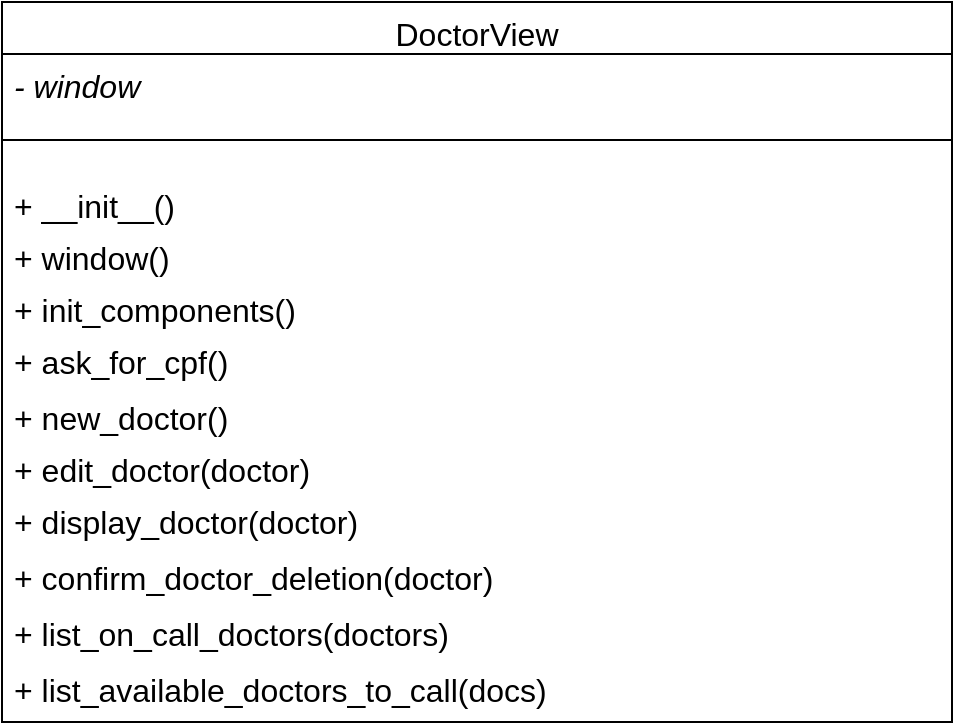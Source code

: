 <mxfile version="14.9.7" type="github">
  <diagram id="C5RBs43oDa-KdzZeNtuy" name="Page-1">
    <mxGraphModel dx="1506" dy="821" grid="1" gridSize="10" guides="1" tooltips="1" connect="1" arrows="1" fold="1" page="1" pageScale="1" pageWidth="827" pageHeight="1169" math="0" shadow="0">
      <root>
        <mxCell id="WIyWlLk6GJQsqaUBKTNV-0" />
        <mxCell id="WIyWlLk6GJQsqaUBKTNV-1" parent="WIyWlLk6GJQsqaUBKTNV-0" />
        <mxCell id="V5P6s9HE1HVIExDW1Fqc-0" value="DoctorView" style="swimlane;fontStyle=0;align=center;verticalAlign=top;childLayout=stackLayout;horizontal=1;startSize=26;horizontalStack=0;resizeParent=1;resizeLast=0;collapsible=1;marginBottom=0;rounded=0;shadow=0;strokeWidth=1;fontSize=16;" vertex="1" parent="WIyWlLk6GJQsqaUBKTNV-1">
          <mxGeometry x="160" y="80" width="475" height="360" as="geometry">
            <mxRectangle x="130" y="380" width="160" height="26" as="alternateBounds" />
          </mxGeometry>
        </mxCell>
        <mxCell id="V5P6s9HE1HVIExDW1Fqc-1" value="- window" style="text;align=left;verticalAlign=top;spacingLeft=4;spacingRight=4;overflow=hidden;rotatable=0;points=[[0,0.5],[1,0.5]];portConstraint=eastwest;fontSize=16;fontStyle=2" vertex="1" parent="V5P6s9HE1HVIExDW1Fqc-0">
          <mxGeometry y="26" width="475" height="26" as="geometry" />
        </mxCell>
        <mxCell id="V5P6s9HE1HVIExDW1Fqc-2" value="" style="line;html=1;strokeWidth=1;align=left;verticalAlign=middle;spacingTop=-1;spacingLeft=3;spacingRight=3;rotatable=0;labelPosition=right;points=[];portConstraint=eastwest;fontSize=16;" vertex="1" parent="V5P6s9HE1HVIExDW1Fqc-0">
          <mxGeometry y="52" width="475" height="34" as="geometry" />
        </mxCell>
        <mxCell id="V5P6s9HE1HVIExDW1Fqc-3" value="+ __init__()" style="text;align=left;verticalAlign=top;spacingLeft=4;spacingRight=4;overflow=hidden;rotatable=0;points=[[0,0.5],[1,0.5]];portConstraint=eastwest;fontSize=16;" vertex="1" parent="V5P6s9HE1HVIExDW1Fqc-0">
          <mxGeometry y="86" width="475" height="26" as="geometry" />
        </mxCell>
        <mxCell id="V5P6s9HE1HVIExDW1Fqc-4" value="+ window()" style="text;align=left;verticalAlign=top;spacingLeft=4;spacingRight=4;overflow=hidden;rotatable=0;points=[[0,0.5],[1,0.5]];portConstraint=eastwest;fontSize=16;" vertex="1" parent="V5P6s9HE1HVIExDW1Fqc-0">
          <mxGeometry y="112" width="475" height="26" as="geometry" />
        </mxCell>
        <mxCell id="V5P6s9HE1HVIExDW1Fqc-5" value="+ init_components()" style="text;align=left;verticalAlign=top;spacingLeft=4;spacingRight=4;overflow=hidden;rotatable=0;points=[[0,0.5],[1,0.5]];portConstraint=eastwest;fontSize=16;" vertex="1" parent="V5P6s9HE1HVIExDW1Fqc-0">
          <mxGeometry y="138" width="475" height="26" as="geometry" />
        </mxCell>
        <mxCell id="V5P6s9HE1HVIExDW1Fqc-6" value="+ ask_for_cpf()" style="text;align=left;verticalAlign=top;spacingLeft=4;spacingRight=4;overflow=hidden;rotatable=0;points=[[0,0.5],[1,0.5]];portConstraint=eastwest;fontSize=16;" vertex="1" parent="V5P6s9HE1HVIExDW1Fqc-0">
          <mxGeometry y="164" width="475" height="28" as="geometry" />
        </mxCell>
        <mxCell id="V5P6s9HE1HVIExDW1Fqc-7" value="+ new_doctor()" style="text;align=left;verticalAlign=top;spacingLeft=4;spacingRight=4;overflow=hidden;rotatable=0;points=[[0,0.5],[1,0.5]];portConstraint=eastwest;fontSize=16;" vertex="1" parent="V5P6s9HE1HVIExDW1Fqc-0">
          <mxGeometry y="192" width="475" height="26" as="geometry" />
        </mxCell>
        <mxCell id="V5P6s9HE1HVIExDW1Fqc-8" value="+ edit_doctor(doctor)" style="text;align=left;verticalAlign=top;spacingLeft=4;spacingRight=4;overflow=hidden;rotatable=0;points=[[0,0.5],[1,0.5]];portConstraint=eastwest;fontSize=16;" vertex="1" parent="V5P6s9HE1HVIExDW1Fqc-0">
          <mxGeometry y="218" width="475" height="26" as="geometry" />
        </mxCell>
        <mxCell id="V5P6s9HE1HVIExDW1Fqc-9" value="+ display_doctor(doctor)" style="text;align=left;verticalAlign=top;spacingLeft=4;spacingRight=4;overflow=hidden;rotatable=0;points=[[0,0.5],[1,0.5]];portConstraint=eastwest;fontSize=16;" vertex="1" parent="V5P6s9HE1HVIExDW1Fqc-0">
          <mxGeometry y="244" width="475" height="28" as="geometry" />
        </mxCell>
        <mxCell id="V5P6s9HE1HVIExDW1Fqc-10" value="+ confirm_doctor_deletion(doctor)" style="text;align=left;verticalAlign=top;spacingLeft=4;spacingRight=4;overflow=hidden;rotatable=0;points=[[0,0.5],[1,0.5]];portConstraint=eastwest;fontSize=16;" vertex="1" parent="V5P6s9HE1HVIExDW1Fqc-0">
          <mxGeometry y="272" width="475" height="28" as="geometry" />
        </mxCell>
        <mxCell id="V5P6s9HE1HVIExDW1Fqc-11" value="+ list_on_call_doctors(doctors)" style="text;align=left;verticalAlign=top;spacingLeft=4;spacingRight=4;overflow=hidden;rotatable=0;points=[[0,0.5],[1,0.5]];portConstraint=eastwest;fontSize=16;" vertex="1" parent="V5P6s9HE1HVIExDW1Fqc-0">
          <mxGeometry y="300" width="475" height="28" as="geometry" />
        </mxCell>
        <mxCell id="V5P6s9HE1HVIExDW1Fqc-12" value="+ list_available_doctors_to_call(docs)" style="text;align=left;verticalAlign=top;spacingLeft=4;spacingRight=4;overflow=hidden;rotatable=0;points=[[0,0.5],[1,0.5]];portConstraint=eastwest;fontSize=16;" vertex="1" parent="V5P6s9HE1HVIExDW1Fqc-0">
          <mxGeometry y="328" width="475" height="28" as="geometry" />
        </mxCell>
      </root>
    </mxGraphModel>
  </diagram>
</mxfile>

